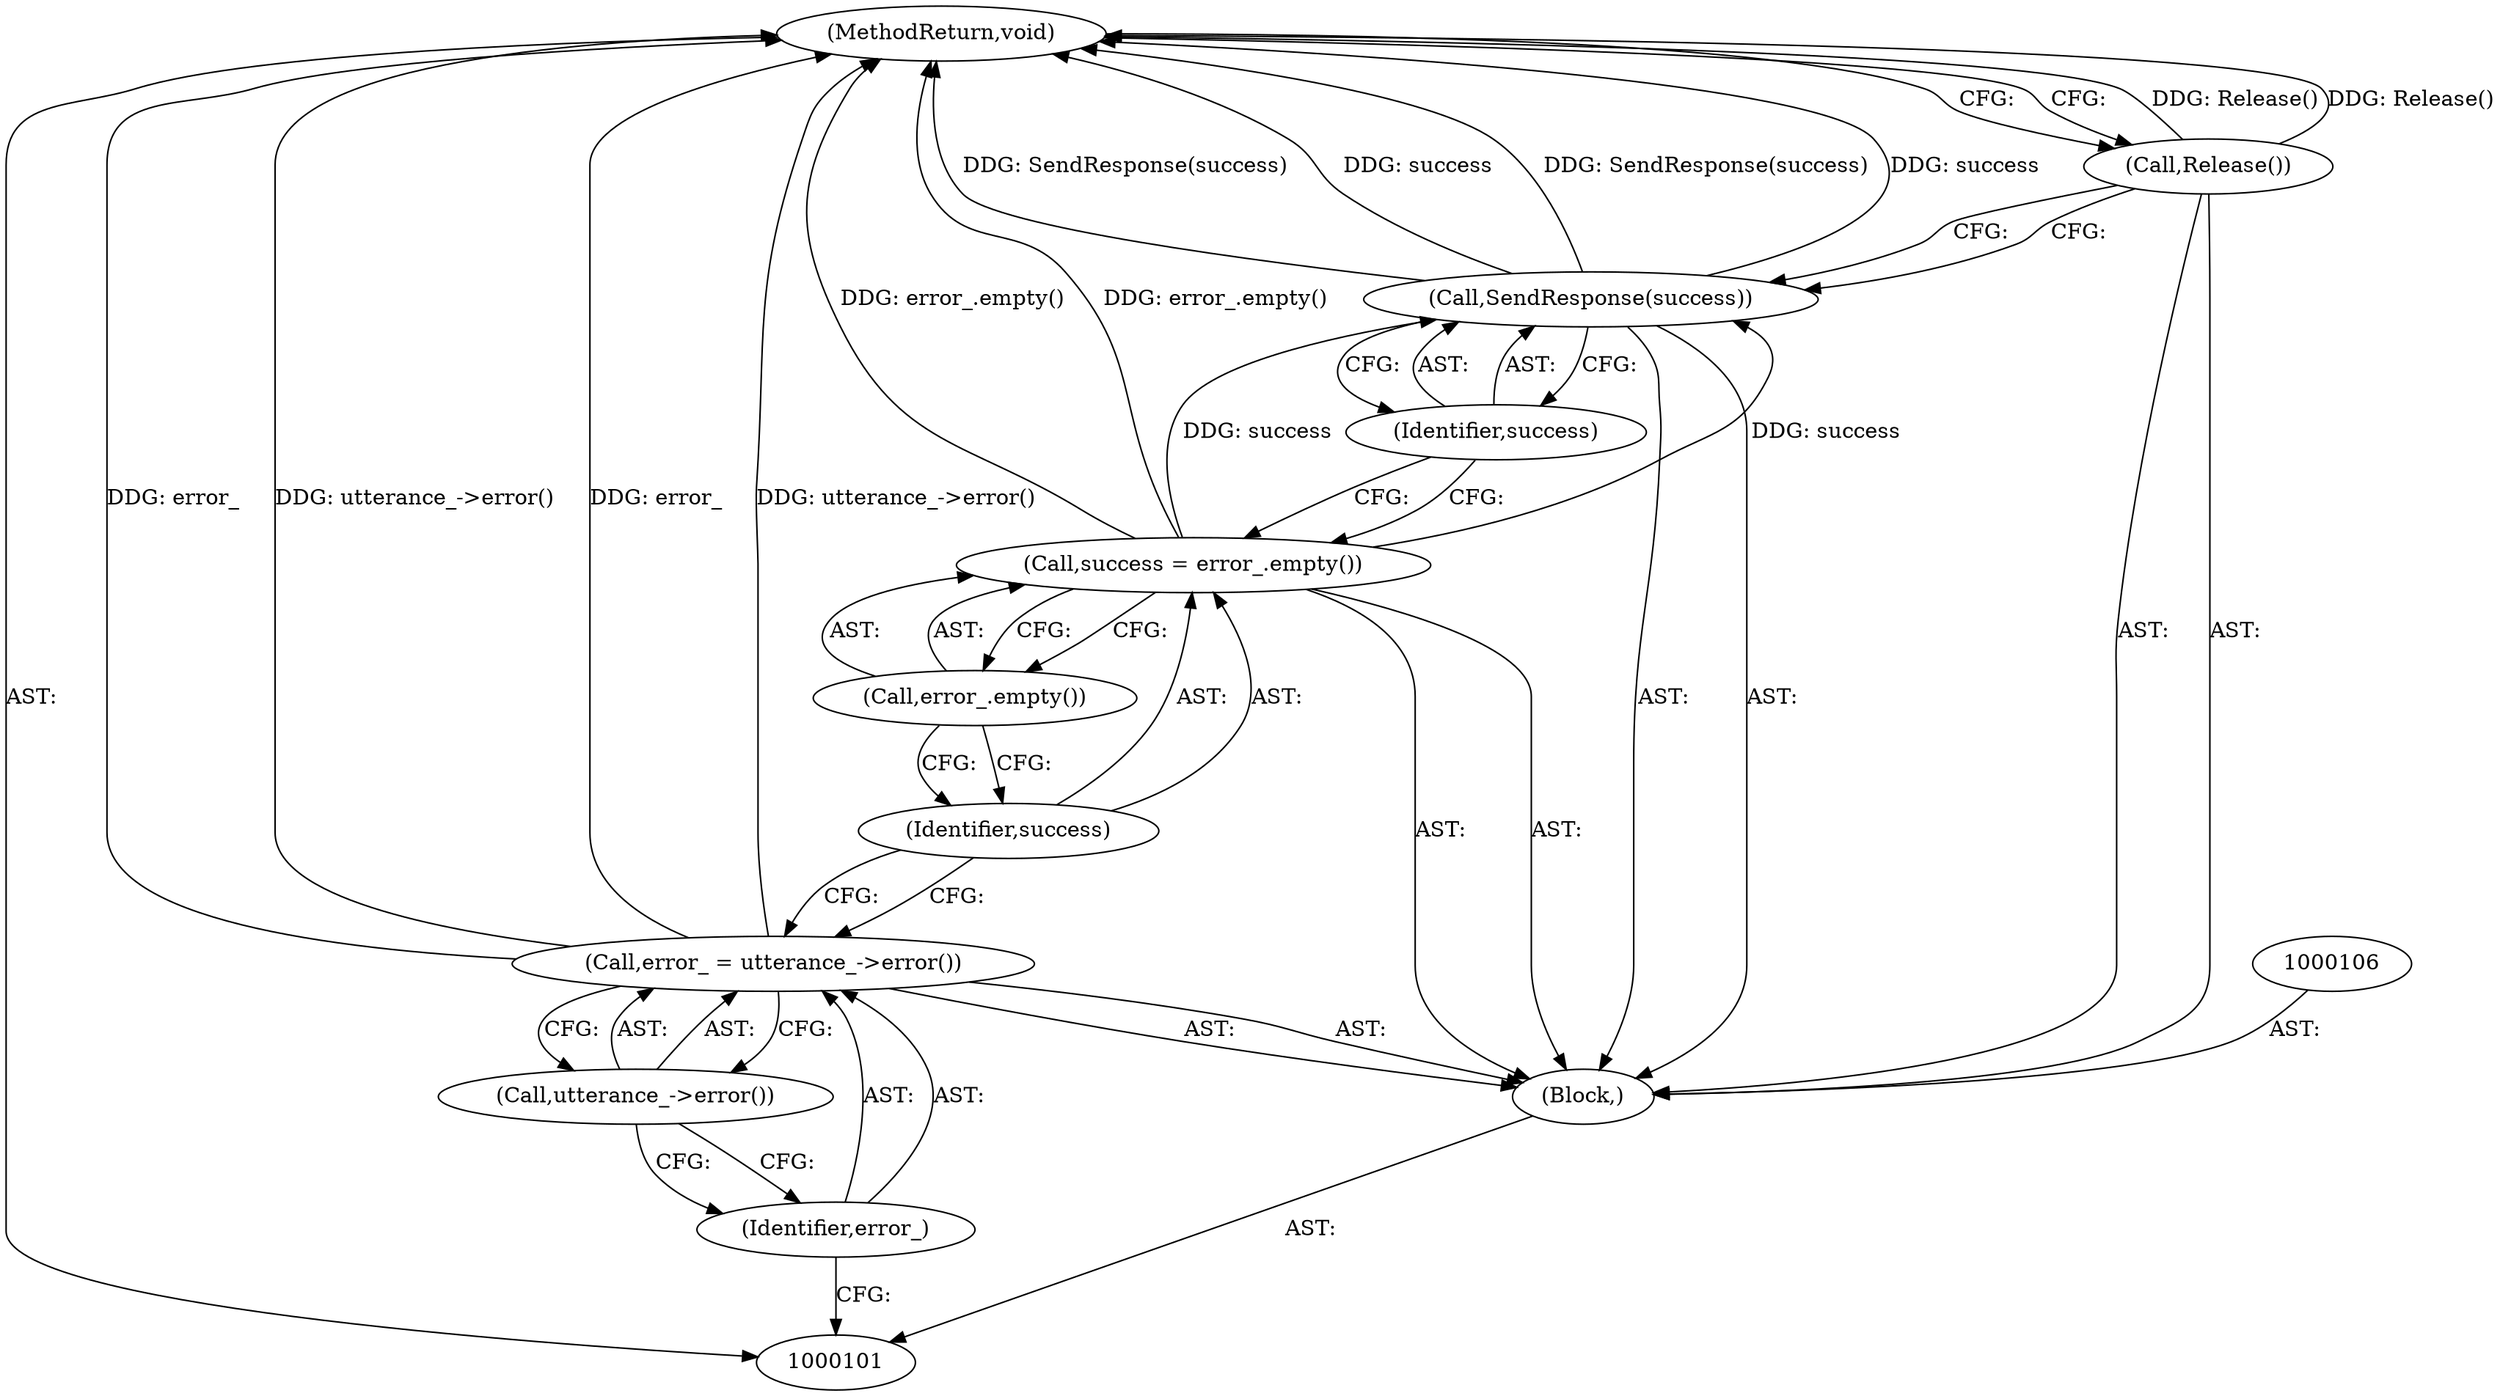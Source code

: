 digraph "1_Chrome_c63f2b7fe4fe2977f858a8e36d5f48db17eff2e7_17" {
"1000113" [label="(MethodReturn,void)"];
"1000102" [label="(Block,)"];
"1000105" [label="(Call,utterance_->error())"];
"1000103" [label="(Call,error_ = utterance_->error())"];
"1000104" [label="(Identifier,error_)"];
"1000109" [label="(Call,error_.empty())"];
"1000107" [label="(Call,success = error_.empty())"];
"1000108" [label="(Identifier,success)"];
"1000111" [label="(Identifier,success)"];
"1000110" [label="(Call,SendResponse(success))"];
"1000112" [label="(Call,Release())"];
"1000113" -> "1000101"  [label="AST: "];
"1000113" -> "1000112"  [label="CFG: "];
"1000103" -> "1000113"  [label="DDG: error_"];
"1000103" -> "1000113"  [label="DDG: utterance_->error()"];
"1000112" -> "1000113"  [label="DDG: Release()"];
"1000110" -> "1000113"  [label="DDG: SendResponse(success)"];
"1000110" -> "1000113"  [label="DDG: success"];
"1000107" -> "1000113"  [label="DDG: error_.empty()"];
"1000102" -> "1000101"  [label="AST: "];
"1000103" -> "1000102"  [label="AST: "];
"1000106" -> "1000102"  [label="AST: "];
"1000107" -> "1000102"  [label="AST: "];
"1000110" -> "1000102"  [label="AST: "];
"1000112" -> "1000102"  [label="AST: "];
"1000105" -> "1000103"  [label="AST: "];
"1000105" -> "1000104"  [label="CFG: "];
"1000103" -> "1000105"  [label="CFG: "];
"1000103" -> "1000102"  [label="AST: "];
"1000103" -> "1000105"  [label="CFG: "];
"1000104" -> "1000103"  [label="AST: "];
"1000105" -> "1000103"  [label="AST: "];
"1000108" -> "1000103"  [label="CFG: "];
"1000103" -> "1000113"  [label="DDG: error_"];
"1000103" -> "1000113"  [label="DDG: utterance_->error()"];
"1000104" -> "1000103"  [label="AST: "];
"1000104" -> "1000101"  [label="CFG: "];
"1000105" -> "1000104"  [label="CFG: "];
"1000109" -> "1000107"  [label="AST: "];
"1000109" -> "1000108"  [label="CFG: "];
"1000107" -> "1000109"  [label="CFG: "];
"1000107" -> "1000102"  [label="AST: "];
"1000107" -> "1000109"  [label="CFG: "];
"1000108" -> "1000107"  [label="AST: "];
"1000109" -> "1000107"  [label="AST: "];
"1000111" -> "1000107"  [label="CFG: "];
"1000107" -> "1000113"  [label="DDG: error_.empty()"];
"1000107" -> "1000110"  [label="DDG: success"];
"1000108" -> "1000107"  [label="AST: "];
"1000108" -> "1000103"  [label="CFG: "];
"1000109" -> "1000108"  [label="CFG: "];
"1000111" -> "1000110"  [label="AST: "];
"1000111" -> "1000107"  [label="CFG: "];
"1000110" -> "1000111"  [label="CFG: "];
"1000110" -> "1000102"  [label="AST: "];
"1000110" -> "1000111"  [label="CFG: "];
"1000111" -> "1000110"  [label="AST: "];
"1000112" -> "1000110"  [label="CFG: "];
"1000110" -> "1000113"  [label="DDG: SendResponse(success)"];
"1000110" -> "1000113"  [label="DDG: success"];
"1000107" -> "1000110"  [label="DDG: success"];
"1000112" -> "1000102"  [label="AST: "];
"1000112" -> "1000110"  [label="CFG: "];
"1000113" -> "1000112"  [label="CFG: "];
"1000112" -> "1000113"  [label="DDG: Release()"];
}
